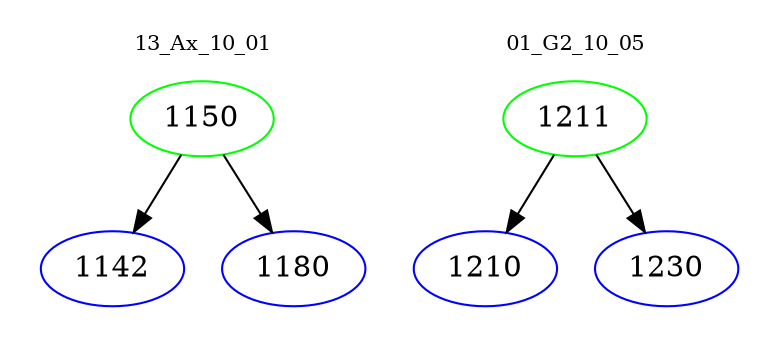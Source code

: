 digraph{
subgraph cluster_0 {
color = white
label = "13_Ax_10_01";
fontsize=10;
T0_1150 [label="1150", color="green"]
T0_1150 -> T0_1142 [color="black"]
T0_1142 [label="1142", color="blue"]
T0_1150 -> T0_1180 [color="black"]
T0_1180 [label="1180", color="blue"]
}
subgraph cluster_1 {
color = white
label = "01_G2_10_05";
fontsize=10;
T1_1211 [label="1211", color="green"]
T1_1211 -> T1_1210 [color="black"]
T1_1210 [label="1210", color="blue"]
T1_1211 -> T1_1230 [color="black"]
T1_1230 [label="1230", color="blue"]
}
}
